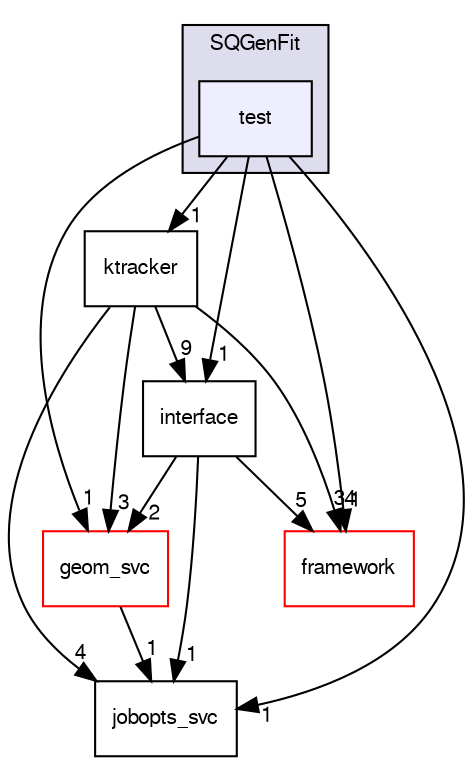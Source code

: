 digraph "/dev/shm/kenichi/update-e1039-doc/e1039-core/packages/reco/SQGenFit/test" {
  bgcolor=transparent;
  compound=true
  node [ fontsize="10", fontname="FreeSans"];
  edge [ labelfontsize="10", labelfontname="FreeSans"];
  subgraph clusterdir_bfbda1860e73dbb398db847b971277c1 {
    graph [ bgcolor="#ddddee", pencolor="black", label="SQGenFit" fontname="FreeSans", fontsize="10", URL="dir_bfbda1860e73dbb398db847b971277c1.html"]
  dir_97b370cc1d580011cb2e69d2f0c02904 [shape=box, label="test", style="filled", fillcolor="#eeeeff", pencolor="black", URL="dir_97b370cc1d580011cb2e69d2f0c02904.html"];
  }
  dir_5fde958d0efff8f0c14671d1322e68e9 [shape=box label="geom_svc" color="red" URL="dir_5fde958d0efff8f0c14671d1322e68e9.html"];
  dir_68879e08c6651a210f7d5b44f4a6e313 [shape=box label="framework" color="red" URL="dir_68879e08c6651a210f7d5b44f4a6e313.html"];
  dir_8ffe69d172073383399378e7403a7555 [shape=box label="ktracker" URL="dir_8ffe69d172073383399378e7403a7555.html"];
  dir_fa15fa1979a2f587dfa447baa637660a [shape=box label="jobopts_svc" URL="dir_fa15fa1979a2f587dfa447baa637660a.html"];
  dir_d5900b3bfb54265301ec879c265f94a7 [shape=box label="interface" URL="dir_d5900b3bfb54265301ec879c265f94a7.html"];
  dir_5fde958d0efff8f0c14671d1322e68e9->dir_fa15fa1979a2f587dfa447baa637660a [headlabel="1", labeldistance=1.5 headhref="dir_000056_000060.html"];
  dir_97b370cc1d580011cb2e69d2f0c02904->dir_5fde958d0efff8f0c14671d1322e68e9 [headlabel="1", labeldistance=1.5 headhref="dir_000070_000056.html"];
  dir_97b370cc1d580011cb2e69d2f0c02904->dir_68879e08c6651a210f7d5b44f4a6e313 [headlabel="1", labeldistance=1.5 headhref="dir_000070_000024.html"];
  dir_97b370cc1d580011cb2e69d2f0c02904->dir_8ffe69d172073383399378e7403a7555 [headlabel="1", labeldistance=1.5 headhref="dir_000070_000067.html"];
  dir_97b370cc1d580011cb2e69d2f0c02904->dir_fa15fa1979a2f587dfa447baa637660a [headlabel="1", labeldistance=1.5 headhref="dir_000070_000060.html"];
  dir_97b370cc1d580011cb2e69d2f0c02904->dir_d5900b3bfb54265301ec879c265f94a7 [headlabel="1", labeldistance=1.5 headhref="dir_000070_000065.html"];
  dir_8ffe69d172073383399378e7403a7555->dir_5fde958d0efff8f0c14671d1322e68e9 [headlabel="3", labeldistance=1.5 headhref="dir_000067_000056.html"];
  dir_8ffe69d172073383399378e7403a7555->dir_68879e08c6651a210f7d5b44f4a6e313 [headlabel="34", labeldistance=1.5 headhref="dir_000067_000024.html"];
  dir_8ffe69d172073383399378e7403a7555->dir_fa15fa1979a2f587dfa447baa637660a [headlabel="4", labeldistance=1.5 headhref="dir_000067_000060.html"];
  dir_8ffe69d172073383399378e7403a7555->dir_d5900b3bfb54265301ec879c265f94a7 [headlabel="9", labeldistance=1.5 headhref="dir_000067_000065.html"];
  dir_d5900b3bfb54265301ec879c265f94a7->dir_5fde958d0efff8f0c14671d1322e68e9 [headlabel="2", labeldistance=1.5 headhref="dir_000065_000056.html"];
  dir_d5900b3bfb54265301ec879c265f94a7->dir_68879e08c6651a210f7d5b44f4a6e313 [headlabel="5", labeldistance=1.5 headhref="dir_000065_000024.html"];
  dir_d5900b3bfb54265301ec879c265f94a7->dir_fa15fa1979a2f587dfa447baa637660a [headlabel="1", labeldistance=1.5 headhref="dir_000065_000060.html"];
}
